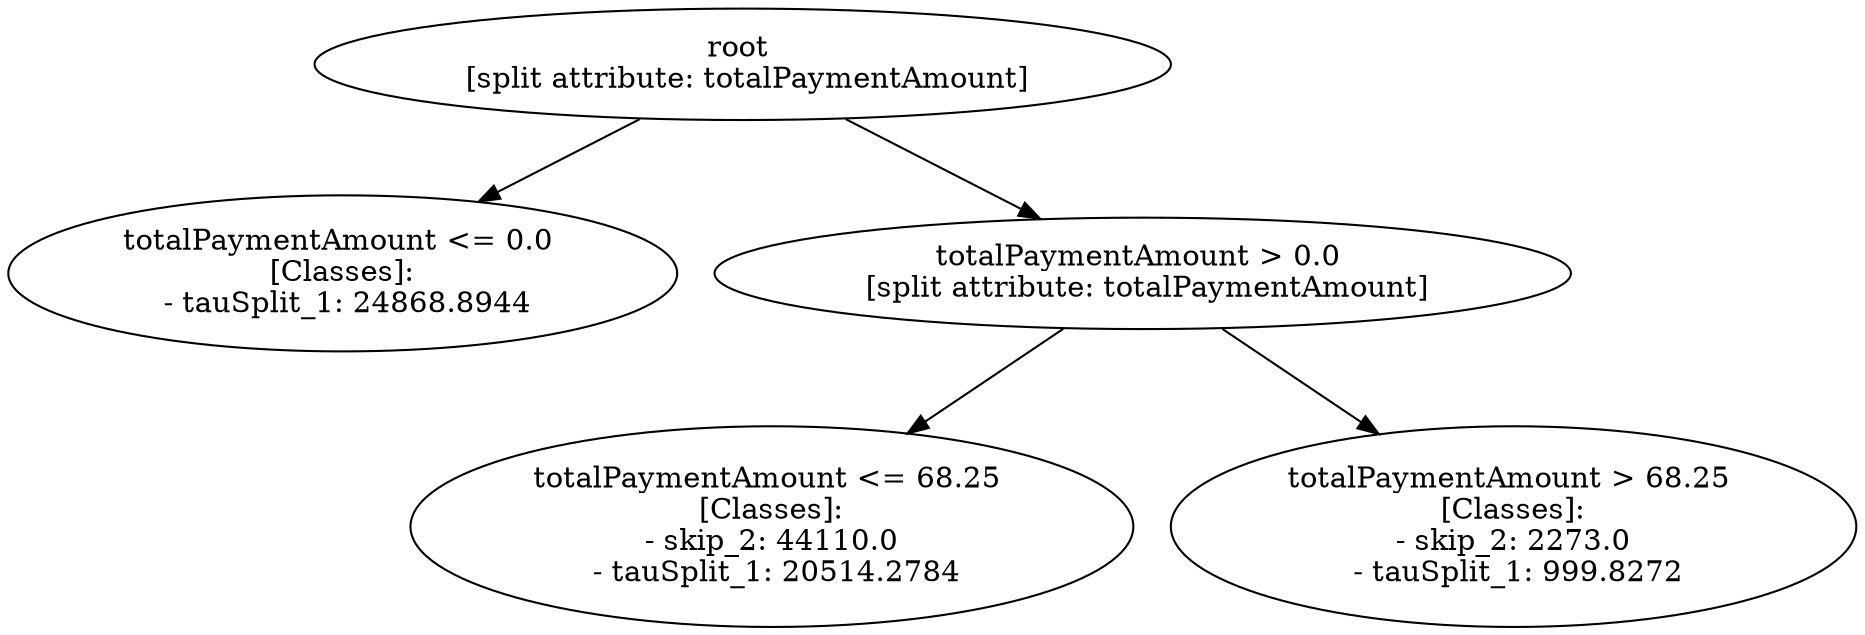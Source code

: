 // Road_Traffic_Fine_Management_Process-p_2-3
digraph "Road_Traffic_Fine_Management_Process-p_2-3" {
	"4f2fbc56-5e94-42aa-89e0-9ff1436424dc" [label="root 
 [split attribute: totalPaymentAmount]"]
	"5748e231-8719-449a-89d1-3a1af97594d7" [label="totalPaymentAmount <= 0.0 
 [Classes]: 
 - tauSplit_1: 24868.8944"]
	"4f2fbc56-5e94-42aa-89e0-9ff1436424dc" -> "5748e231-8719-449a-89d1-3a1af97594d7"
	"5acdc272-a428-401d-aa8a-a7c61bd85b2c" [label="totalPaymentAmount > 0.0 
 [split attribute: totalPaymentAmount]"]
	"4f2fbc56-5e94-42aa-89e0-9ff1436424dc" -> "5acdc272-a428-401d-aa8a-a7c61bd85b2c"
	"1b7748df-7bbb-4a8b-95b8-65a3c1acb245" [label="totalPaymentAmount <= 68.25 
 [Classes]: 
 - skip_2: 44110.0 
 - tauSplit_1: 20514.2784"]
	"5acdc272-a428-401d-aa8a-a7c61bd85b2c" -> "1b7748df-7bbb-4a8b-95b8-65a3c1acb245"
	"25564bf7-f673-406a-862f-20e58d24978e" [label="totalPaymentAmount > 68.25 
 [Classes]: 
 - skip_2: 2273.0 
 - tauSplit_1: 999.8272"]
	"5acdc272-a428-401d-aa8a-a7c61bd85b2c" -> "25564bf7-f673-406a-862f-20e58d24978e"
}
